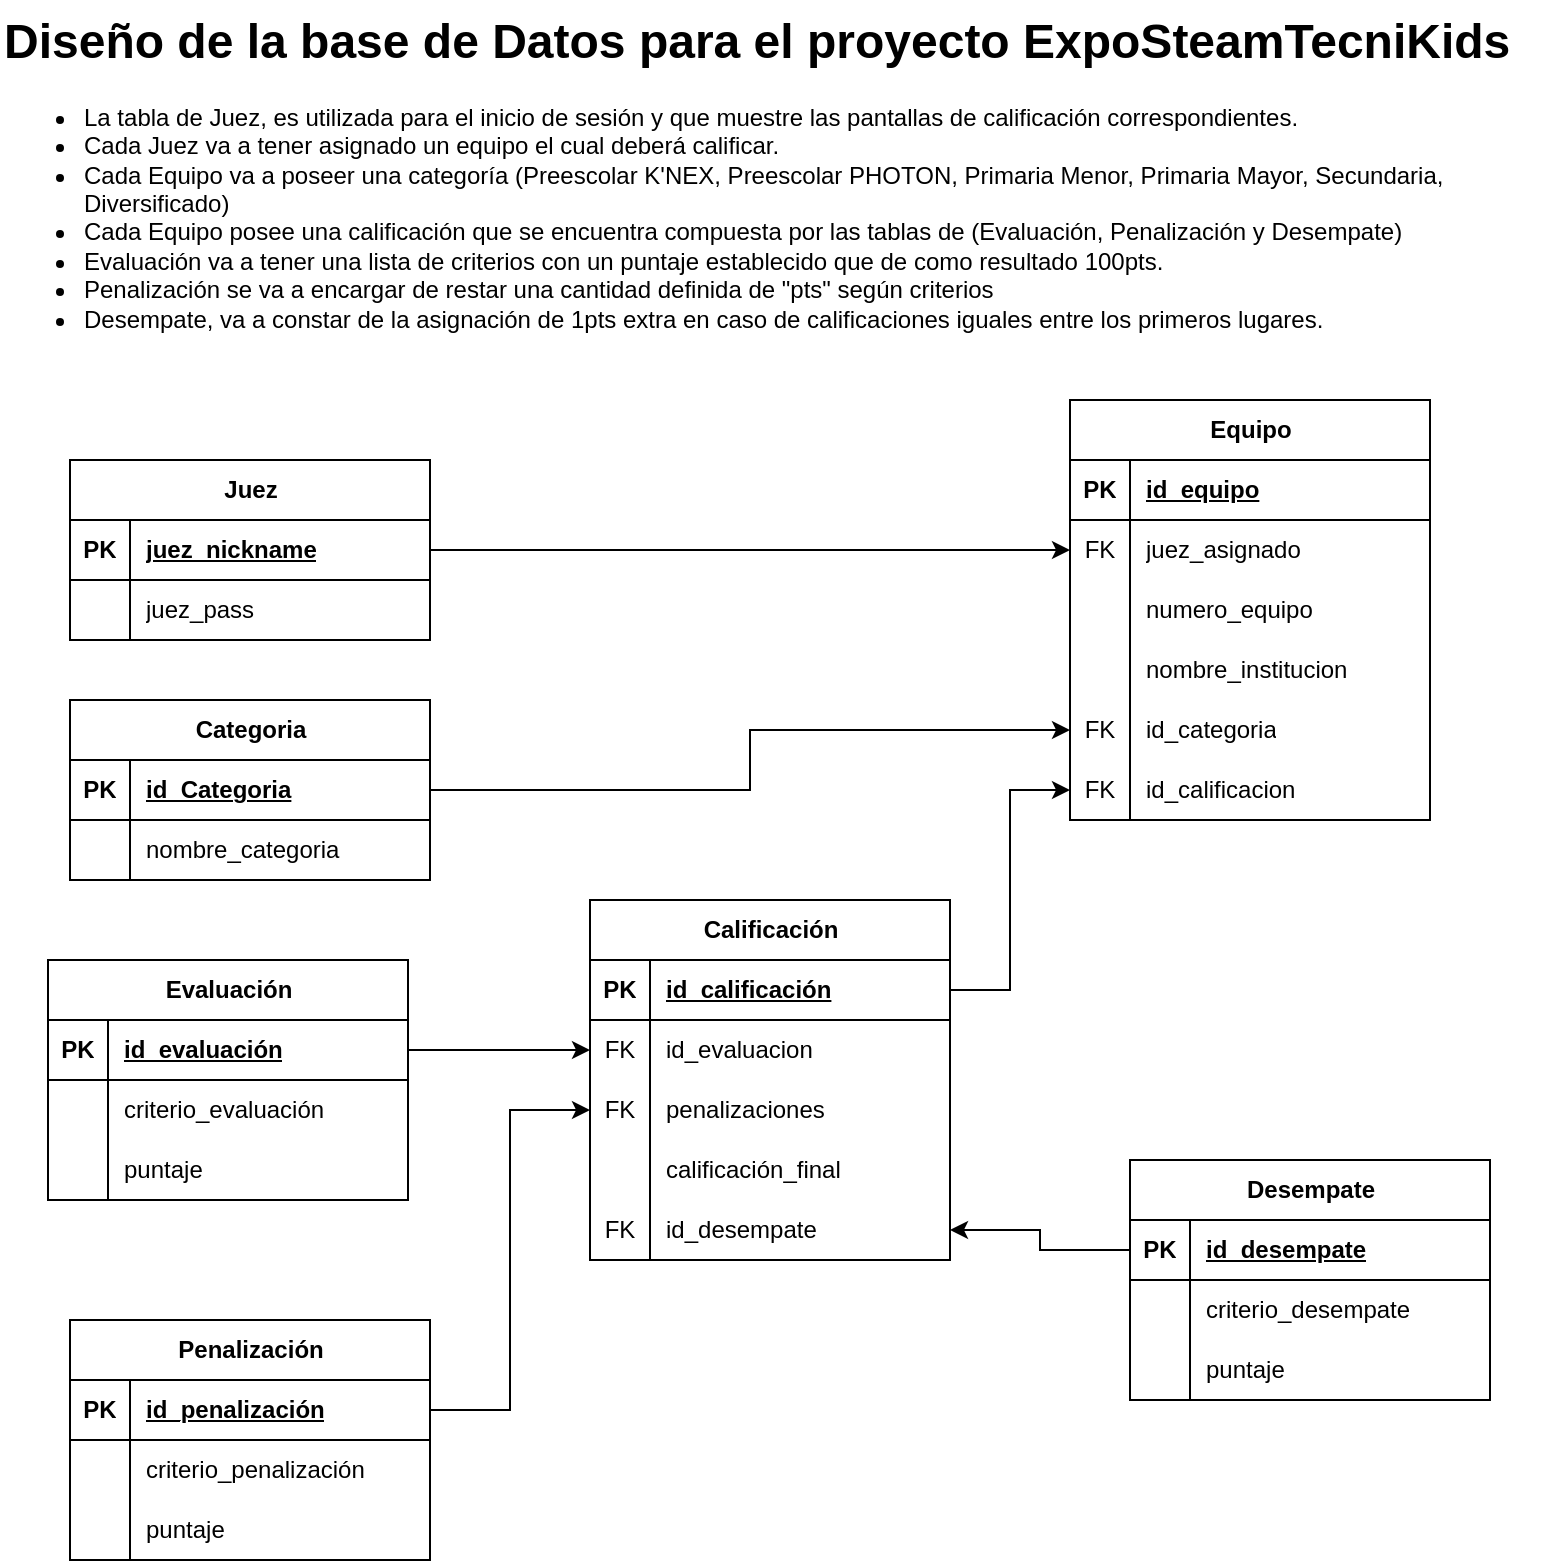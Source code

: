 <mxfile version="24.5.5" type="device">
  <diagram name="Página-1" id="DzxYeG0ub9HuPCkkGdRs">
    <mxGraphModel dx="494" dy="827" grid="1" gridSize="10" guides="1" tooltips="1" connect="1" arrows="1" fold="1" page="1" pageScale="1" pageWidth="827" pageHeight="1169" math="0" shadow="0">
      <root>
        <mxCell id="0" />
        <mxCell id="1" parent="0" />
        <mxCell id="J677iISUExxxbbEqVCT1-90" style="edgeStyle=orthogonalEdgeStyle;rounded=0;orthogonalLoop=1;jettySize=auto;html=1;entryX=0;entryY=0.5;entryDx=0;entryDy=0;" parent="1" source="J677iISUExxxbbEqVCT1-14" target="J677iISUExxxbbEqVCT1-45" edge="1">
          <mxGeometry relative="1" as="geometry" />
        </mxCell>
        <mxCell id="J677iISUExxxbbEqVCT1-14" value="Juez" style="shape=table;startSize=30;container=1;collapsible=1;childLayout=tableLayout;fixedRows=1;rowLines=0;fontStyle=1;align=center;resizeLast=1;html=1;" parent="1" vertex="1">
          <mxGeometry x="64" y="240" width="180" height="90" as="geometry">
            <mxRectangle x="40" y="190" width="70" height="30" as="alternateBounds" />
          </mxGeometry>
        </mxCell>
        <mxCell id="J677iISUExxxbbEqVCT1-15" value="" style="shape=tableRow;horizontal=0;startSize=0;swimlaneHead=0;swimlaneBody=0;fillColor=none;collapsible=0;dropTarget=0;points=[[0,0.5],[1,0.5]];portConstraint=eastwest;top=0;left=0;right=0;bottom=1;" parent="J677iISUExxxbbEqVCT1-14" vertex="1">
          <mxGeometry y="30" width="180" height="30" as="geometry" />
        </mxCell>
        <mxCell id="J677iISUExxxbbEqVCT1-16" value="PK" style="shape=partialRectangle;connectable=0;fillColor=none;top=0;left=0;bottom=0;right=0;fontStyle=1;overflow=hidden;whiteSpace=wrap;html=1;" parent="J677iISUExxxbbEqVCT1-15" vertex="1">
          <mxGeometry width="30" height="30" as="geometry">
            <mxRectangle width="30" height="30" as="alternateBounds" />
          </mxGeometry>
        </mxCell>
        <mxCell id="J677iISUExxxbbEqVCT1-17" value="juez_nickname" style="shape=partialRectangle;connectable=0;fillColor=none;top=0;left=0;bottom=0;right=0;align=left;spacingLeft=6;fontStyle=5;overflow=hidden;whiteSpace=wrap;html=1;" parent="J677iISUExxxbbEqVCT1-15" vertex="1">
          <mxGeometry x="30" width="150" height="30" as="geometry">
            <mxRectangle width="150" height="30" as="alternateBounds" />
          </mxGeometry>
        </mxCell>
        <mxCell id="J677iISUExxxbbEqVCT1-18" value="" style="shape=tableRow;horizontal=0;startSize=0;swimlaneHead=0;swimlaneBody=0;fillColor=none;collapsible=0;dropTarget=0;points=[[0,0.5],[1,0.5]];portConstraint=eastwest;top=0;left=0;right=0;bottom=0;" parent="J677iISUExxxbbEqVCT1-14" vertex="1">
          <mxGeometry y="60" width="180" height="30" as="geometry" />
        </mxCell>
        <mxCell id="J677iISUExxxbbEqVCT1-19" value="" style="shape=partialRectangle;connectable=0;fillColor=none;top=0;left=0;bottom=0;right=0;editable=1;overflow=hidden;whiteSpace=wrap;html=1;" parent="J677iISUExxxbbEqVCT1-18" vertex="1">
          <mxGeometry width="30" height="30" as="geometry">
            <mxRectangle width="30" height="30" as="alternateBounds" />
          </mxGeometry>
        </mxCell>
        <mxCell id="J677iISUExxxbbEqVCT1-20" value="juez_pass" style="shape=partialRectangle;connectable=0;fillColor=none;top=0;left=0;bottom=0;right=0;align=left;spacingLeft=6;overflow=hidden;whiteSpace=wrap;html=1;" parent="J677iISUExxxbbEqVCT1-18" vertex="1">
          <mxGeometry x="30" width="150" height="30" as="geometry">
            <mxRectangle width="150" height="30" as="alternateBounds" />
          </mxGeometry>
        </mxCell>
        <mxCell id="J677iISUExxxbbEqVCT1-27" value="&lt;h1 style=&quot;margin-top: 0px;&quot;&gt;Diseño de la base de Datos para el proyecto&amp;nbsp;ExpoSteamTecniKids&amp;nbsp;&lt;/h1&gt;&lt;p&gt;&lt;/p&gt;&lt;ul&gt;&lt;li&gt;La tabla de Juez, es utilizada para el inicio de sesión y que muestre las pantallas de calificación correspondientes.&lt;/li&gt;&lt;li&gt;Cada Juez va a tener asignado un equipo el cual deberá calificar.&lt;/li&gt;&lt;li&gt;Cada Equipo va a poseer una categoría (Preescolar K&#39;NEX, Preescolar PHOTON, Primaria Menor, Primaria Mayor, Secundaria, Diversificado)&lt;br&gt;&lt;/li&gt;&lt;li&gt;Cada Equipo posee una calificación que se encuentra compuesta por las tablas de (Evaluación, Penalización y Desempate)&lt;/li&gt;&lt;li&gt;Evaluación va a tener una lista de criterios con un puntaje establecido que de como resultado 100pts.&lt;/li&gt;&lt;li&gt;Penalización se va a encargar de restar una cantidad definida de &quot;pts&quot; según criterios&amp;nbsp;&lt;/li&gt;&lt;li&gt;Desempate, va a constar de la asignación de 1pts extra en caso de calificaciones iguales entre los primeros lugares.&lt;/li&gt;&lt;/ul&gt;&lt;p&gt;&lt;/p&gt;&lt;p style=&quot;&quot;&gt;&lt;br&gt;&lt;/p&gt;" style="text;html=1;whiteSpace=wrap;overflow=hidden;rounded=0;" parent="1" vertex="1">
          <mxGeometry x="29" y="10" width="770" height="180" as="geometry" />
        </mxCell>
        <mxCell id="J677iISUExxxbbEqVCT1-28" value="Categoria" style="shape=table;startSize=30;container=1;collapsible=1;childLayout=tableLayout;fixedRows=1;rowLines=0;fontStyle=1;align=center;resizeLast=1;html=1;" parent="1" vertex="1">
          <mxGeometry x="64" y="360" width="180" height="90" as="geometry" />
        </mxCell>
        <mxCell id="J677iISUExxxbbEqVCT1-29" value="" style="shape=tableRow;horizontal=0;startSize=0;swimlaneHead=0;swimlaneBody=0;fillColor=none;collapsible=0;dropTarget=0;points=[[0,0.5],[1,0.5]];portConstraint=eastwest;top=0;left=0;right=0;bottom=1;" parent="J677iISUExxxbbEqVCT1-28" vertex="1">
          <mxGeometry y="30" width="180" height="30" as="geometry" />
        </mxCell>
        <mxCell id="J677iISUExxxbbEqVCT1-30" value="PK" style="shape=partialRectangle;connectable=0;fillColor=none;top=0;left=0;bottom=0;right=0;fontStyle=1;overflow=hidden;whiteSpace=wrap;html=1;" parent="J677iISUExxxbbEqVCT1-29" vertex="1">
          <mxGeometry width="30" height="30" as="geometry">
            <mxRectangle width="30" height="30" as="alternateBounds" />
          </mxGeometry>
        </mxCell>
        <mxCell id="J677iISUExxxbbEqVCT1-31" value="id_Categoria" style="shape=partialRectangle;connectable=0;fillColor=none;top=0;left=0;bottom=0;right=0;align=left;spacingLeft=6;fontStyle=5;overflow=hidden;whiteSpace=wrap;html=1;" parent="J677iISUExxxbbEqVCT1-29" vertex="1">
          <mxGeometry x="30" width="150" height="30" as="geometry">
            <mxRectangle width="150" height="30" as="alternateBounds" />
          </mxGeometry>
        </mxCell>
        <mxCell id="J677iISUExxxbbEqVCT1-32" value="" style="shape=tableRow;horizontal=0;startSize=0;swimlaneHead=0;swimlaneBody=0;fillColor=none;collapsible=0;dropTarget=0;points=[[0,0.5],[1,0.5]];portConstraint=eastwest;top=0;left=0;right=0;bottom=0;" parent="J677iISUExxxbbEqVCT1-28" vertex="1">
          <mxGeometry y="60" width="180" height="30" as="geometry" />
        </mxCell>
        <mxCell id="J677iISUExxxbbEqVCT1-33" value="" style="shape=partialRectangle;connectable=0;fillColor=none;top=0;left=0;bottom=0;right=0;editable=1;overflow=hidden;whiteSpace=wrap;html=1;" parent="J677iISUExxxbbEqVCT1-32" vertex="1">
          <mxGeometry width="30" height="30" as="geometry">
            <mxRectangle width="30" height="30" as="alternateBounds" />
          </mxGeometry>
        </mxCell>
        <mxCell id="J677iISUExxxbbEqVCT1-34" value="nombre_categoria" style="shape=partialRectangle;connectable=0;fillColor=none;top=0;left=0;bottom=0;right=0;align=left;spacingLeft=6;overflow=hidden;whiteSpace=wrap;html=1;" parent="J677iISUExxxbbEqVCT1-32" vertex="1">
          <mxGeometry x="30" width="150" height="30" as="geometry">
            <mxRectangle width="150" height="30" as="alternateBounds" />
          </mxGeometry>
        </mxCell>
        <mxCell id="J677iISUExxxbbEqVCT1-41" value="Equipo" style="shape=table;startSize=30;container=1;collapsible=1;childLayout=tableLayout;fixedRows=1;rowLines=0;fontStyle=1;align=center;resizeLast=1;html=1;" parent="1" vertex="1">
          <mxGeometry x="564" y="210" width="180" height="210" as="geometry" />
        </mxCell>
        <mxCell id="J677iISUExxxbbEqVCT1-42" value="" style="shape=tableRow;horizontal=0;startSize=0;swimlaneHead=0;swimlaneBody=0;fillColor=none;collapsible=0;dropTarget=0;points=[[0,0.5],[1,0.5]];portConstraint=eastwest;top=0;left=0;right=0;bottom=1;" parent="J677iISUExxxbbEqVCT1-41" vertex="1">
          <mxGeometry y="30" width="180" height="30" as="geometry" />
        </mxCell>
        <mxCell id="J677iISUExxxbbEqVCT1-43" value="PK" style="shape=partialRectangle;connectable=0;fillColor=none;top=0;left=0;bottom=0;right=0;fontStyle=1;overflow=hidden;whiteSpace=wrap;html=1;" parent="J677iISUExxxbbEqVCT1-42" vertex="1">
          <mxGeometry width="30" height="30" as="geometry">
            <mxRectangle width="30" height="30" as="alternateBounds" />
          </mxGeometry>
        </mxCell>
        <mxCell id="J677iISUExxxbbEqVCT1-44" value="id_equipo" style="shape=partialRectangle;connectable=0;fillColor=none;top=0;left=0;bottom=0;right=0;align=left;spacingLeft=6;fontStyle=5;overflow=hidden;whiteSpace=wrap;html=1;" parent="J677iISUExxxbbEqVCT1-42" vertex="1">
          <mxGeometry x="30" width="150" height="30" as="geometry">
            <mxRectangle width="150" height="30" as="alternateBounds" />
          </mxGeometry>
        </mxCell>
        <mxCell id="J677iISUExxxbbEqVCT1-45" value="" style="shape=tableRow;horizontal=0;startSize=0;swimlaneHead=0;swimlaneBody=0;fillColor=none;collapsible=0;dropTarget=0;points=[[0,0.5],[1,0.5]];portConstraint=eastwest;top=0;left=0;right=0;bottom=0;" parent="J677iISUExxxbbEqVCT1-41" vertex="1">
          <mxGeometry y="60" width="180" height="30" as="geometry" />
        </mxCell>
        <mxCell id="J677iISUExxxbbEqVCT1-46" value="FK" style="shape=partialRectangle;connectable=0;fillColor=none;top=0;left=0;bottom=0;right=0;editable=1;overflow=hidden;whiteSpace=wrap;html=1;" parent="J677iISUExxxbbEqVCT1-45" vertex="1">
          <mxGeometry width="30" height="30" as="geometry">
            <mxRectangle width="30" height="30" as="alternateBounds" />
          </mxGeometry>
        </mxCell>
        <mxCell id="J677iISUExxxbbEqVCT1-47" value="juez_asignado" style="shape=partialRectangle;connectable=0;fillColor=none;top=0;left=0;bottom=0;right=0;align=left;spacingLeft=6;overflow=hidden;whiteSpace=wrap;html=1;" parent="J677iISUExxxbbEqVCT1-45" vertex="1">
          <mxGeometry x="30" width="150" height="30" as="geometry">
            <mxRectangle width="150" height="30" as="alternateBounds" />
          </mxGeometry>
        </mxCell>
        <mxCell id="J677iISUExxxbbEqVCT1-87" value="" style="shape=tableRow;horizontal=0;startSize=0;swimlaneHead=0;swimlaneBody=0;fillColor=none;collapsible=0;dropTarget=0;points=[[0,0.5],[1,0.5]];portConstraint=eastwest;top=0;left=0;right=0;bottom=0;" parent="J677iISUExxxbbEqVCT1-41" vertex="1">
          <mxGeometry y="90" width="180" height="30" as="geometry" />
        </mxCell>
        <mxCell id="J677iISUExxxbbEqVCT1-88" value="" style="shape=partialRectangle;connectable=0;fillColor=none;top=0;left=0;bottom=0;right=0;editable=1;overflow=hidden;whiteSpace=wrap;html=1;" parent="J677iISUExxxbbEqVCT1-87" vertex="1">
          <mxGeometry width="30" height="30" as="geometry">
            <mxRectangle width="30" height="30" as="alternateBounds" />
          </mxGeometry>
        </mxCell>
        <mxCell id="J677iISUExxxbbEqVCT1-89" value="numero_equipo" style="shape=partialRectangle;connectable=0;fillColor=none;top=0;left=0;bottom=0;right=0;align=left;spacingLeft=6;overflow=hidden;whiteSpace=wrap;html=1;" parent="J677iISUExxxbbEqVCT1-87" vertex="1">
          <mxGeometry x="30" width="150" height="30" as="geometry">
            <mxRectangle width="150" height="30" as="alternateBounds" />
          </mxGeometry>
        </mxCell>
        <mxCell id="J677iISUExxxbbEqVCT1-58" value="" style="shape=tableRow;horizontal=0;startSize=0;swimlaneHead=0;swimlaneBody=0;fillColor=none;collapsible=0;dropTarget=0;points=[[0,0.5],[1,0.5]];portConstraint=eastwest;top=0;left=0;right=0;bottom=0;" parent="J677iISUExxxbbEqVCT1-41" vertex="1">
          <mxGeometry y="120" width="180" height="30" as="geometry" />
        </mxCell>
        <mxCell id="J677iISUExxxbbEqVCT1-59" value="" style="shape=partialRectangle;connectable=0;fillColor=none;top=0;left=0;bottom=0;right=0;editable=1;overflow=hidden;whiteSpace=wrap;html=1;" parent="J677iISUExxxbbEqVCT1-58" vertex="1">
          <mxGeometry width="30" height="30" as="geometry">
            <mxRectangle width="30" height="30" as="alternateBounds" />
          </mxGeometry>
        </mxCell>
        <mxCell id="J677iISUExxxbbEqVCT1-60" value="nombre_institucion" style="shape=partialRectangle;connectable=0;fillColor=none;top=0;left=0;bottom=0;right=0;align=left;spacingLeft=6;overflow=hidden;whiteSpace=wrap;html=1;" parent="J677iISUExxxbbEqVCT1-58" vertex="1">
          <mxGeometry x="30" width="150" height="30" as="geometry">
            <mxRectangle width="150" height="30" as="alternateBounds" />
          </mxGeometry>
        </mxCell>
        <mxCell id="J677iISUExxxbbEqVCT1-61" value="" style="shape=tableRow;horizontal=0;startSize=0;swimlaneHead=0;swimlaneBody=0;fillColor=none;collapsible=0;dropTarget=0;points=[[0,0.5],[1,0.5]];portConstraint=eastwest;top=0;left=0;right=0;bottom=0;" parent="J677iISUExxxbbEqVCT1-41" vertex="1">
          <mxGeometry y="150" width="180" height="30" as="geometry" />
        </mxCell>
        <mxCell id="J677iISUExxxbbEqVCT1-62" value="FK" style="shape=partialRectangle;connectable=0;fillColor=none;top=0;left=0;bottom=0;right=0;editable=1;overflow=hidden;whiteSpace=wrap;html=1;" parent="J677iISUExxxbbEqVCT1-61" vertex="1">
          <mxGeometry width="30" height="30" as="geometry">
            <mxRectangle width="30" height="30" as="alternateBounds" />
          </mxGeometry>
        </mxCell>
        <mxCell id="J677iISUExxxbbEqVCT1-63" value="id_categoria" style="shape=partialRectangle;connectable=0;fillColor=none;top=0;left=0;bottom=0;right=0;align=left;spacingLeft=6;overflow=hidden;whiteSpace=wrap;html=1;" parent="J677iISUExxxbbEqVCT1-61" vertex="1">
          <mxGeometry x="30" width="150" height="30" as="geometry">
            <mxRectangle width="150" height="30" as="alternateBounds" />
          </mxGeometry>
        </mxCell>
        <mxCell id="J677iISUExxxbbEqVCT1-68" value="" style="shape=tableRow;horizontal=0;startSize=0;swimlaneHead=0;swimlaneBody=0;fillColor=none;collapsible=0;dropTarget=0;points=[[0,0.5],[1,0.5]];portConstraint=eastwest;top=0;left=0;right=0;bottom=0;" parent="J677iISUExxxbbEqVCT1-41" vertex="1">
          <mxGeometry y="180" width="180" height="30" as="geometry" />
        </mxCell>
        <mxCell id="J677iISUExxxbbEqVCT1-69" value="FK" style="shape=partialRectangle;connectable=0;fillColor=none;top=0;left=0;bottom=0;right=0;editable=1;overflow=hidden;whiteSpace=wrap;html=1;" parent="J677iISUExxxbbEqVCT1-68" vertex="1">
          <mxGeometry width="30" height="30" as="geometry">
            <mxRectangle width="30" height="30" as="alternateBounds" />
          </mxGeometry>
        </mxCell>
        <mxCell id="J677iISUExxxbbEqVCT1-70" value="id_calificacion" style="shape=partialRectangle;connectable=0;fillColor=none;top=0;left=0;bottom=0;right=0;align=left;spacingLeft=6;overflow=hidden;whiteSpace=wrap;html=1;" parent="J677iISUExxxbbEqVCT1-68" vertex="1">
          <mxGeometry x="30" width="150" height="30" as="geometry">
            <mxRectangle width="150" height="30" as="alternateBounds" />
          </mxGeometry>
        </mxCell>
        <mxCell id="J677iISUExxxbbEqVCT1-71" value="Calificación" style="shape=table;startSize=30;container=1;collapsible=1;childLayout=tableLayout;fixedRows=1;rowLines=0;fontStyle=1;align=center;resizeLast=1;html=1;" parent="1" vertex="1">
          <mxGeometry x="324" y="460" width="180" height="180" as="geometry" />
        </mxCell>
        <mxCell id="J677iISUExxxbbEqVCT1-72" value="" style="shape=tableRow;horizontal=0;startSize=0;swimlaneHead=0;swimlaneBody=0;fillColor=none;collapsible=0;dropTarget=0;points=[[0,0.5],[1,0.5]];portConstraint=eastwest;top=0;left=0;right=0;bottom=1;" parent="J677iISUExxxbbEqVCT1-71" vertex="1">
          <mxGeometry y="30" width="180" height="30" as="geometry" />
        </mxCell>
        <mxCell id="J677iISUExxxbbEqVCT1-73" value="PK" style="shape=partialRectangle;connectable=0;fillColor=none;top=0;left=0;bottom=0;right=0;fontStyle=1;overflow=hidden;whiteSpace=wrap;html=1;" parent="J677iISUExxxbbEqVCT1-72" vertex="1">
          <mxGeometry width="30" height="30" as="geometry">
            <mxRectangle width="30" height="30" as="alternateBounds" />
          </mxGeometry>
        </mxCell>
        <mxCell id="J677iISUExxxbbEqVCT1-74" value="id_calificación" style="shape=partialRectangle;connectable=0;fillColor=none;top=0;left=0;bottom=0;right=0;align=left;spacingLeft=6;fontStyle=5;overflow=hidden;whiteSpace=wrap;html=1;" parent="J677iISUExxxbbEqVCT1-72" vertex="1">
          <mxGeometry x="30" width="150" height="30" as="geometry">
            <mxRectangle width="150" height="30" as="alternateBounds" />
          </mxGeometry>
        </mxCell>
        <mxCell id="J677iISUExxxbbEqVCT1-75" value="" style="shape=tableRow;horizontal=0;startSize=0;swimlaneHead=0;swimlaneBody=0;fillColor=none;collapsible=0;dropTarget=0;points=[[0,0.5],[1,0.5]];portConstraint=eastwest;top=0;left=0;right=0;bottom=0;" parent="J677iISUExxxbbEqVCT1-71" vertex="1">
          <mxGeometry y="60" width="180" height="30" as="geometry" />
        </mxCell>
        <mxCell id="J677iISUExxxbbEqVCT1-76" value="FK" style="shape=partialRectangle;connectable=0;fillColor=none;top=0;left=0;bottom=0;right=0;editable=1;overflow=hidden;whiteSpace=wrap;html=1;" parent="J677iISUExxxbbEqVCT1-75" vertex="1">
          <mxGeometry width="30" height="30" as="geometry">
            <mxRectangle width="30" height="30" as="alternateBounds" />
          </mxGeometry>
        </mxCell>
        <mxCell id="J677iISUExxxbbEqVCT1-77" value="id_evaluacion" style="shape=partialRectangle;connectable=0;fillColor=none;top=0;left=0;bottom=0;right=0;align=left;spacingLeft=6;overflow=hidden;whiteSpace=wrap;html=1;" parent="J677iISUExxxbbEqVCT1-75" vertex="1">
          <mxGeometry x="30" width="150" height="30" as="geometry">
            <mxRectangle width="150" height="30" as="alternateBounds" />
          </mxGeometry>
        </mxCell>
        <mxCell id="J677iISUExxxbbEqVCT1-78" value="" style="shape=tableRow;horizontal=0;startSize=0;swimlaneHead=0;swimlaneBody=0;fillColor=none;collapsible=0;dropTarget=0;points=[[0,0.5],[1,0.5]];portConstraint=eastwest;top=0;left=0;right=0;bottom=0;" parent="J677iISUExxxbbEqVCT1-71" vertex="1">
          <mxGeometry y="90" width="180" height="30" as="geometry" />
        </mxCell>
        <mxCell id="J677iISUExxxbbEqVCT1-79" value="FK" style="shape=partialRectangle;connectable=0;fillColor=none;top=0;left=0;bottom=0;right=0;editable=1;overflow=hidden;whiteSpace=wrap;html=1;" parent="J677iISUExxxbbEqVCT1-78" vertex="1">
          <mxGeometry width="30" height="30" as="geometry">
            <mxRectangle width="30" height="30" as="alternateBounds" />
          </mxGeometry>
        </mxCell>
        <mxCell id="J677iISUExxxbbEqVCT1-80" value="penalizaciones" style="shape=partialRectangle;connectable=0;fillColor=none;top=0;left=0;bottom=0;right=0;align=left;spacingLeft=6;overflow=hidden;whiteSpace=wrap;html=1;" parent="J677iISUExxxbbEqVCT1-78" vertex="1">
          <mxGeometry x="30" width="150" height="30" as="geometry">
            <mxRectangle width="150" height="30" as="alternateBounds" />
          </mxGeometry>
        </mxCell>
        <mxCell id="J677iISUExxxbbEqVCT1-81" value="" style="shape=tableRow;horizontal=0;startSize=0;swimlaneHead=0;swimlaneBody=0;fillColor=none;collapsible=0;dropTarget=0;points=[[0,0.5],[1,0.5]];portConstraint=eastwest;top=0;left=0;right=0;bottom=0;" parent="J677iISUExxxbbEqVCT1-71" vertex="1">
          <mxGeometry y="120" width="180" height="30" as="geometry" />
        </mxCell>
        <mxCell id="J677iISUExxxbbEqVCT1-82" value="" style="shape=partialRectangle;connectable=0;fillColor=none;top=0;left=0;bottom=0;right=0;editable=1;overflow=hidden;whiteSpace=wrap;html=1;" parent="J677iISUExxxbbEqVCT1-81" vertex="1">
          <mxGeometry width="30" height="30" as="geometry">
            <mxRectangle width="30" height="30" as="alternateBounds" />
          </mxGeometry>
        </mxCell>
        <mxCell id="J677iISUExxxbbEqVCT1-83" value="calificación_final" style="shape=partialRectangle;connectable=0;fillColor=none;top=0;left=0;bottom=0;right=0;align=left;spacingLeft=6;overflow=hidden;whiteSpace=wrap;html=1;" parent="J677iISUExxxbbEqVCT1-81" vertex="1">
          <mxGeometry x="30" width="150" height="30" as="geometry">
            <mxRectangle width="150" height="30" as="alternateBounds" />
          </mxGeometry>
        </mxCell>
        <mxCell id="J677iISUExxxbbEqVCT1-124" value="" style="shape=tableRow;horizontal=0;startSize=0;swimlaneHead=0;swimlaneBody=0;fillColor=none;collapsible=0;dropTarget=0;points=[[0,0.5],[1,0.5]];portConstraint=eastwest;top=0;left=0;right=0;bottom=0;" parent="J677iISUExxxbbEqVCT1-71" vertex="1">
          <mxGeometry y="150" width="180" height="30" as="geometry" />
        </mxCell>
        <mxCell id="J677iISUExxxbbEqVCT1-125" value="FK" style="shape=partialRectangle;connectable=0;fillColor=none;top=0;left=0;bottom=0;right=0;editable=1;overflow=hidden;whiteSpace=wrap;html=1;" parent="J677iISUExxxbbEqVCT1-124" vertex="1">
          <mxGeometry width="30" height="30" as="geometry">
            <mxRectangle width="30" height="30" as="alternateBounds" />
          </mxGeometry>
        </mxCell>
        <mxCell id="J677iISUExxxbbEqVCT1-126" value="id_desempate" style="shape=partialRectangle;connectable=0;fillColor=none;top=0;left=0;bottom=0;right=0;align=left;spacingLeft=6;overflow=hidden;whiteSpace=wrap;html=1;" parent="J677iISUExxxbbEqVCT1-124" vertex="1">
          <mxGeometry x="30" width="150" height="30" as="geometry">
            <mxRectangle width="150" height="30" as="alternateBounds" />
          </mxGeometry>
        </mxCell>
        <mxCell id="J677iISUExxxbbEqVCT1-92" style="edgeStyle=orthogonalEdgeStyle;rounded=0;orthogonalLoop=1;jettySize=auto;html=1;entryX=0;entryY=0.5;entryDx=0;entryDy=0;" parent="1" source="J677iISUExxxbbEqVCT1-29" target="J677iISUExxxbbEqVCT1-61" edge="1">
          <mxGeometry relative="1" as="geometry" />
        </mxCell>
        <mxCell id="J677iISUExxxbbEqVCT1-94" style="edgeStyle=orthogonalEdgeStyle;rounded=0;orthogonalLoop=1;jettySize=auto;html=1;entryX=0;entryY=0.5;entryDx=0;entryDy=0;" parent="1" source="J677iISUExxxbbEqVCT1-72" target="J677iISUExxxbbEqVCT1-68" edge="1">
          <mxGeometry relative="1" as="geometry" />
        </mxCell>
        <mxCell id="J677iISUExxxbbEqVCT1-95" value="Evaluación" style="shape=table;startSize=30;container=1;collapsible=1;childLayout=tableLayout;fixedRows=1;rowLines=0;fontStyle=1;align=center;resizeLast=1;html=1;" parent="1" vertex="1">
          <mxGeometry x="53" y="490" width="180" height="120" as="geometry" />
        </mxCell>
        <mxCell id="J677iISUExxxbbEqVCT1-96" value="" style="shape=tableRow;horizontal=0;startSize=0;swimlaneHead=0;swimlaneBody=0;fillColor=none;collapsible=0;dropTarget=0;points=[[0,0.5],[1,0.5]];portConstraint=eastwest;top=0;left=0;right=0;bottom=1;" parent="J677iISUExxxbbEqVCT1-95" vertex="1">
          <mxGeometry y="30" width="180" height="30" as="geometry" />
        </mxCell>
        <mxCell id="J677iISUExxxbbEqVCT1-97" value="PK" style="shape=partialRectangle;connectable=0;fillColor=none;top=0;left=0;bottom=0;right=0;fontStyle=1;overflow=hidden;whiteSpace=wrap;html=1;" parent="J677iISUExxxbbEqVCT1-96" vertex="1">
          <mxGeometry width="30" height="30" as="geometry">
            <mxRectangle width="30" height="30" as="alternateBounds" />
          </mxGeometry>
        </mxCell>
        <mxCell id="J677iISUExxxbbEqVCT1-98" value="id_evaluación" style="shape=partialRectangle;connectable=0;fillColor=none;top=0;left=0;bottom=0;right=0;align=left;spacingLeft=6;fontStyle=5;overflow=hidden;whiteSpace=wrap;html=1;" parent="J677iISUExxxbbEqVCT1-96" vertex="1">
          <mxGeometry x="30" width="150" height="30" as="geometry">
            <mxRectangle width="150" height="30" as="alternateBounds" />
          </mxGeometry>
        </mxCell>
        <mxCell id="J677iISUExxxbbEqVCT1-99" value="" style="shape=tableRow;horizontal=0;startSize=0;swimlaneHead=0;swimlaneBody=0;fillColor=none;collapsible=0;dropTarget=0;points=[[0,0.5],[1,0.5]];portConstraint=eastwest;top=0;left=0;right=0;bottom=0;" parent="J677iISUExxxbbEqVCT1-95" vertex="1">
          <mxGeometry y="60" width="180" height="30" as="geometry" />
        </mxCell>
        <mxCell id="J677iISUExxxbbEqVCT1-100" value="" style="shape=partialRectangle;connectable=0;fillColor=none;top=0;left=0;bottom=0;right=0;editable=1;overflow=hidden;whiteSpace=wrap;html=1;" parent="J677iISUExxxbbEqVCT1-99" vertex="1">
          <mxGeometry width="30" height="30" as="geometry">
            <mxRectangle width="30" height="30" as="alternateBounds" />
          </mxGeometry>
        </mxCell>
        <mxCell id="J677iISUExxxbbEqVCT1-101" value="criterio_evaluación" style="shape=partialRectangle;connectable=0;fillColor=none;top=0;left=0;bottom=0;right=0;align=left;spacingLeft=6;overflow=hidden;whiteSpace=wrap;html=1;" parent="J677iISUExxxbbEqVCT1-99" vertex="1">
          <mxGeometry x="30" width="150" height="30" as="geometry">
            <mxRectangle width="150" height="30" as="alternateBounds" />
          </mxGeometry>
        </mxCell>
        <mxCell id="J677iISUExxxbbEqVCT1-102" value="" style="shape=tableRow;horizontal=0;startSize=0;swimlaneHead=0;swimlaneBody=0;fillColor=none;collapsible=0;dropTarget=0;points=[[0,0.5],[1,0.5]];portConstraint=eastwest;top=0;left=0;right=0;bottom=0;" parent="J677iISUExxxbbEqVCT1-95" vertex="1">
          <mxGeometry y="90" width="180" height="30" as="geometry" />
        </mxCell>
        <mxCell id="J677iISUExxxbbEqVCT1-103" value="" style="shape=partialRectangle;connectable=0;fillColor=none;top=0;left=0;bottom=0;right=0;editable=1;overflow=hidden;whiteSpace=wrap;html=1;" parent="J677iISUExxxbbEqVCT1-102" vertex="1">
          <mxGeometry width="30" height="30" as="geometry">
            <mxRectangle width="30" height="30" as="alternateBounds" />
          </mxGeometry>
        </mxCell>
        <mxCell id="J677iISUExxxbbEqVCT1-104" value="puntaje" style="shape=partialRectangle;connectable=0;fillColor=none;top=0;left=0;bottom=0;right=0;align=left;spacingLeft=6;overflow=hidden;whiteSpace=wrap;html=1;" parent="J677iISUExxxbbEqVCT1-102" vertex="1">
          <mxGeometry x="30" width="150" height="30" as="geometry">
            <mxRectangle width="150" height="30" as="alternateBounds" />
          </mxGeometry>
        </mxCell>
        <mxCell id="J677iISUExxxbbEqVCT1-111" style="edgeStyle=orthogonalEdgeStyle;rounded=0;orthogonalLoop=1;jettySize=auto;html=1;entryX=0;entryY=0.5;entryDx=0;entryDy=0;" parent="1" source="J677iISUExxxbbEqVCT1-96" target="J677iISUExxxbbEqVCT1-75" edge="1">
          <mxGeometry relative="1" as="geometry" />
        </mxCell>
        <mxCell id="J677iISUExxxbbEqVCT1-112" value="Penalización" style="shape=table;startSize=30;container=1;collapsible=1;childLayout=tableLayout;fixedRows=1;rowLines=0;fontStyle=1;align=center;resizeLast=1;html=1;" parent="1" vertex="1">
          <mxGeometry x="64" y="670" width="180" height="120" as="geometry" />
        </mxCell>
        <mxCell id="J677iISUExxxbbEqVCT1-113" value="" style="shape=tableRow;horizontal=0;startSize=0;swimlaneHead=0;swimlaneBody=0;fillColor=none;collapsible=0;dropTarget=0;points=[[0,0.5],[1,0.5]];portConstraint=eastwest;top=0;left=0;right=0;bottom=1;" parent="J677iISUExxxbbEqVCT1-112" vertex="1">
          <mxGeometry y="30" width="180" height="30" as="geometry" />
        </mxCell>
        <mxCell id="J677iISUExxxbbEqVCT1-114" value="PK" style="shape=partialRectangle;connectable=0;fillColor=none;top=0;left=0;bottom=0;right=0;fontStyle=1;overflow=hidden;whiteSpace=wrap;html=1;" parent="J677iISUExxxbbEqVCT1-113" vertex="1">
          <mxGeometry width="30" height="30" as="geometry">
            <mxRectangle width="30" height="30" as="alternateBounds" />
          </mxGeometry>
        </mxCell>
        <mxCell id="J677iISUExxxbbEqVCT1-115" value="id_penalización" style="shape=partialRectangle;connectable=0;fillColor=none;top=0;left=0;bottom=0;right=0;align=left;spacingLeft=6;fontStyle=5;overflow=hidden;whiteSpace=wrap;html=1;" parent="J677iISUExxxbbEqVCT1-113" vertex="1">
          <mxGeometry x="30" width="150" height="30" as="geometry">
            <mxRectangle width="150" height="30" as="alternateBounds" />
          </mxGeometry>
        </mxCell>
        <mxCell id="J677iISUExxxbbEqVCT1-116" value="" style="shape=tableRow;horizontal=0;startSize=0;swimlaneHead=0;swimlaneBody=0;fillColor=none;collapsible=0;dropTarget=0;points=[[0,0.5],[1,0.5]];portConstraint=eastwest;top=0;left=0;right=0;bottom=0;" parent="J677iISUExxxbbEqVCT1-112" vertex="1">
          <mxGeometry y="60" width="180" height="30" as="geometry" />
        </mxCell>
        <mxCell id="J677iISUExxxbbEqVCT1-117" value="" style="shape=partialRectangle;connectable=0;fillColor=none;top=0;left=0;bottom=0;right=0;editable=1;overflow=hidden;whiteSpace=wrap;html=1;" parent="J677iISUExxxbbEqVCT1-116" vertex="1">
          <mxGeometry width="30" height="30" as="geometry">
            <mxRectangle width="30" height="30" as="alternateBounds" />
          </mxGeometry>
        </mxCell>
        <mxCell id="J677iISUExxxbbEqVCT1-118" value="criterio_penalización" style="shape=partialRectangle;connectable=0;fillColor=none;top=0;left=0;bottom=0;right=0;align=left;spacingLeft=6;overflow=hidden;whiteSpace=wrap;html=1;" parent="J677iISUExxxbbEqVCT1-116" vertex="1">
          <mxGeometry x="30" width="150" height="30" as="geometry">
            <mxRectangle width="150" height="30" as="alternateBounds" />
          </mxGeometry>
        </mxCell>
        <mxCell id="J677iISUExxxbbEqVCT1-119" value="" style="shape=tableRow;horizontal=0;startSize=0;swimlaneHead=0;swimlaneBody=0;fillColor=none;collapsible=0;dropTarget=0;points=[[0,0.5],[1,0.5]];portConstraint=eastwest;top=0;left=0;right=0;bottom=0;" parent="J677iISUExxxbbEqVCT1-112" vertex="1">
          <mxGeometry y="90" width="180" height="30" as="geometry" />
        </mxCell>
        <mxCell id="J677iISUExxxbbEqVCT1-120" value="" style="shape=partialRectangle;connectable=0;fillColor=none;top=0;left=0;bottom=0;right=0;editable=1;overflow=hidden;whiteSpace=wrap;html=1;" parent="J677iISUExxxbbEqVCT1-119" vertex="1">
          <mxGeometry width="30" height="30" as="geometry">
            <mxRectangle width="30" height="30" as="alternateBounds" />
          </mxGeometry>
        </mxCell>
        <mxCell id="J677iISUExxxbbEqVCT1-121" value="puntaje" style="shape=partialRectangle;connectable=0;fillColor=none;top=0;left=0;bottom=0;right=0;align=left;spacingLeft=6;overflow=hidden;whiteSpace=wrap;html=1;" parent="J677iISUExxxbbEqVCT1-119" vertex="1">
          <mxGeometry x="30" width="150" height="30" as="geometry">
            <mxRectangle width="150" height="30" as="alternateBounds" />
          </mxGeometry>
        </mxCell>
        <mxCell id="J677iISUExxxbbEqVCT1-123" style="edgeStyle=orthogonalEdgeStyle;rounded=0;orthogonalLoop=1;jettySize=auto;html=1;entryX=0;entryY=0.5;entryDx=0;entryDy=0;" parent="1" source="J677iISUExxxbbEqVCT1-113" target="J677iISUExxxbbEqVCT1-78" edge="1">
          <mxGeometry relative="1" as="geometry" />
        </mxCell>
        <mxCell id="J677iISUExxxbbEqVCT1-128" value="Desempate" style="shape=table;startSize=30;container=1;collapsible=1;childLayout=tableLayout;fixedRows=1;rowLines=0;fontStyle=1;align=center;resizeLast=1;html=1;" parent="1" vertex="1">
          <mxGeometry x="594" y="590" width="180" height="120" as="geometry" />
        </mxCell>
        <mxCell id="J677iISUExxxbbEqVCT1-129" value="" style="shape=tableRow;horizontal=0;startSize=0;swimlaneHead=0;swimlaneBody=0;fillColor=none;collapsible=0;dropTarget=0;points=[[0,0.5],[1,0.5]];portConstraint=eastwest;top=0;left=0;right=0;bottom=1;" parent="J677iISUExxxbbEqVCT1-128" vertex="1">
          <mxGeometry y="30" width="180" height="30" as="geometry" />
        </mxCell>
        <mxCell id="J677iISUExxxbbEqVCT1-130" value="PK" style="shape=partialRectangle;connectable=0;fillColor=none;top=0;left=0;bottom=0;right=0;fontStyle=1;overflow=hidden;whiteSpace=wrap;html=1;" parent="J677iISUExxxbbEqVCT1-129" vertex="1">
          <mxGeometry width="30" height="30" as="geometry">
            <mxRectangle width="30" height="30" as="alternateBounds" />
          </mxGeometry>
        </mxCell>
        <mxCell id="J677iISUExxxbbEqVCT1-131" value="id_desempate" style="shape=partialRectangle;connectable=0;fillColor=none;top=0;left=0;bottom=0;right=0;align=left;spacingLeft=6;fontStyle=5;overflow=hidden;whiteSpace=wrap;html=1;" parent="J677iISUExxxbbEqVCT1-129" vertex="1">
          <mxGeometry x="30" width="150" height="30" as="geometry">
            <mxRectangle width="150" height="30" as="alternateBounds" />
          </mxGeometry>
        </mxCell>
        <mxCell id="J677iISUExxxbbEqVCT1-132" value="" style="shape=tableRow;horizontal=0;startSize=0;swimlaneHead=0;swimlaneBody=0;fillColor=none;collapsible=0;dropTarget=0;points=[[0,0.5],[1,0.5]];portConstraint=eastwest;top=0;left=0;right=0;bottom=0;" parent="J677iISUExxxbbEqVCT1-128" vertex="1">
          <mxGeometry y="60" width="180" height="30" as="geometry" />
        </mxCell>
        <mxCell id="J677iISUExxxbbEqVCT1-133" value="" style="shape=partialRectangle;connectable=0;fillColor=none;top=0;left=0;bottom=0;right=0;editable=1;overflow=hidden;whiteSpace=wrap;html=1;" parent="J677iISUExxxbbEqVCT1-132" vertex="1">
          <mxGeometry width="30" height="30" as="geometry">
            <mxRectangle width="30" height="30" as="alternateBounds" />
          </mxGeometry>
        </mxCell>
        <mxCell id="J677iISUExxxbbEqVCT1-134" value="criterio_desempate" style="shape=partialRectangle;connectable=0;fillColor=none;top=0;left=0;bottom=0;right=0;align=left;spacingLeft=6;overflow=hidden;whiteSpace=wrap;html=1;" parent="J677iISUExxxbbEqVCT1-132" vertex="1">
          <mxGeometry x="30" width="150" height="30" as="geometry">
            <mxRectangle width="150" height="30" as="alternateBounds" />
          </mxGeometry>
        </mxCell>
        <mxCell id="J677iISUExxxbbEqVCT1-135" value="" style="shape=tableRow;horizontal=0;startSize=0;swimlaneHead=0;swimlaneBody=0;fillColor=none;collapsible=0;dropTarget=0;points=[[0,0.5],[1,0.5]];portConstraint=eastwest;top=0;left=0;right=0;bottom=0;" parent="J677iISUExxxbbEqVCT1-128" vertex="1">
          <mxGeometry y="90" width="180" height="30" as="geometry" />
        </mxCell>
        <mxCell id="J677iISUExxxbbEqVCT1-136" value="" style="shape=partialRectangle;connectable=0;fillColor=none;top=0;left=0;bottom=0;right=0;editable=1;overflow=hidden;whiteSpace=wrap;html=1;" parent="J677iISUExxxbbEqVCT1-135" vertex="1">
          <mxGeometry width="30" height="30" as="geometry">
            <mxRectangle width="30" height="30" as="alternateBounds" />
          </mxGeometry>
        </mxCell>
        <mxCell id="J677iISUExxxbbEqVCT1-137" value="puntaje" style="shape=partialRectangle;connectable=0;fillColor=none;top=0;left=0;bottom=0;right=0;align=left;spacingLeft=6;overflow=hidden;whiteSpace=wrap;html=1;" parent="J677iISUExxxbbEqVCT1-135" vertex="1">
          <mxGeometry x="30" width="150" height="30" as="geometry">
            <mxRectangle width="150" height="30" as="alternateBounds" />
          </mxGeometry>
        </mxCell>
        <mxCell id="J677iISUExxxbbEqVCT1-138" style="edgeStyle=orthogonalEdgeStyle;rounded=0;orthogonalLoop=1;jettySize=auto;html=1;" parent="1" source="J677iISUExxxbbEqVCT1-129" target="J677iISUExxxbbEqVCT1-124" edge="1">
          <mxGeometry relative="1" as="geometry" />
        </mxCell>
      </root>
    </mxGraphModel>
  </diagram>
</mxfile>
